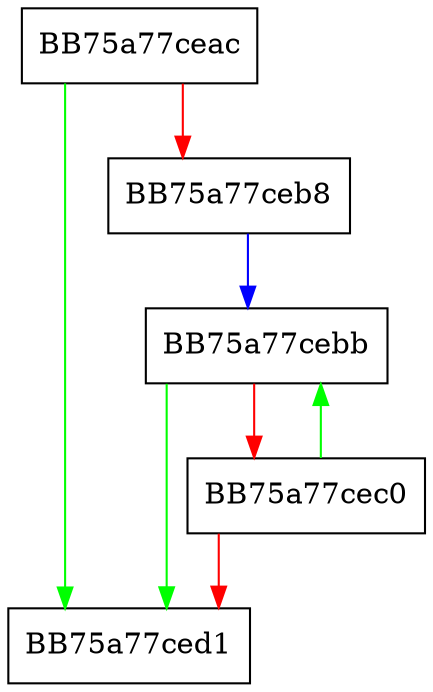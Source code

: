 digraph wcscmp {
  node [shape="box"];
  graph [splines=ortho];
  BB75a77ceac -> BB75a77ced1 [color="green"];
  BB75a77ceac -> BB75a77ceb8 [color="red"];
  BB75a77ceb8 -> BB75a77cebb [color="blue"];
  BB75a77cebb -> BB75a77ced1 [color="green"];
  BB75a77cebb -> BB75a77cec0 [color="red"];
  BB75a77cec0 -> BB75a77cebb [color="green"];
  BB75a77cec0 -> BB75a77ced1 [color="red"];
}